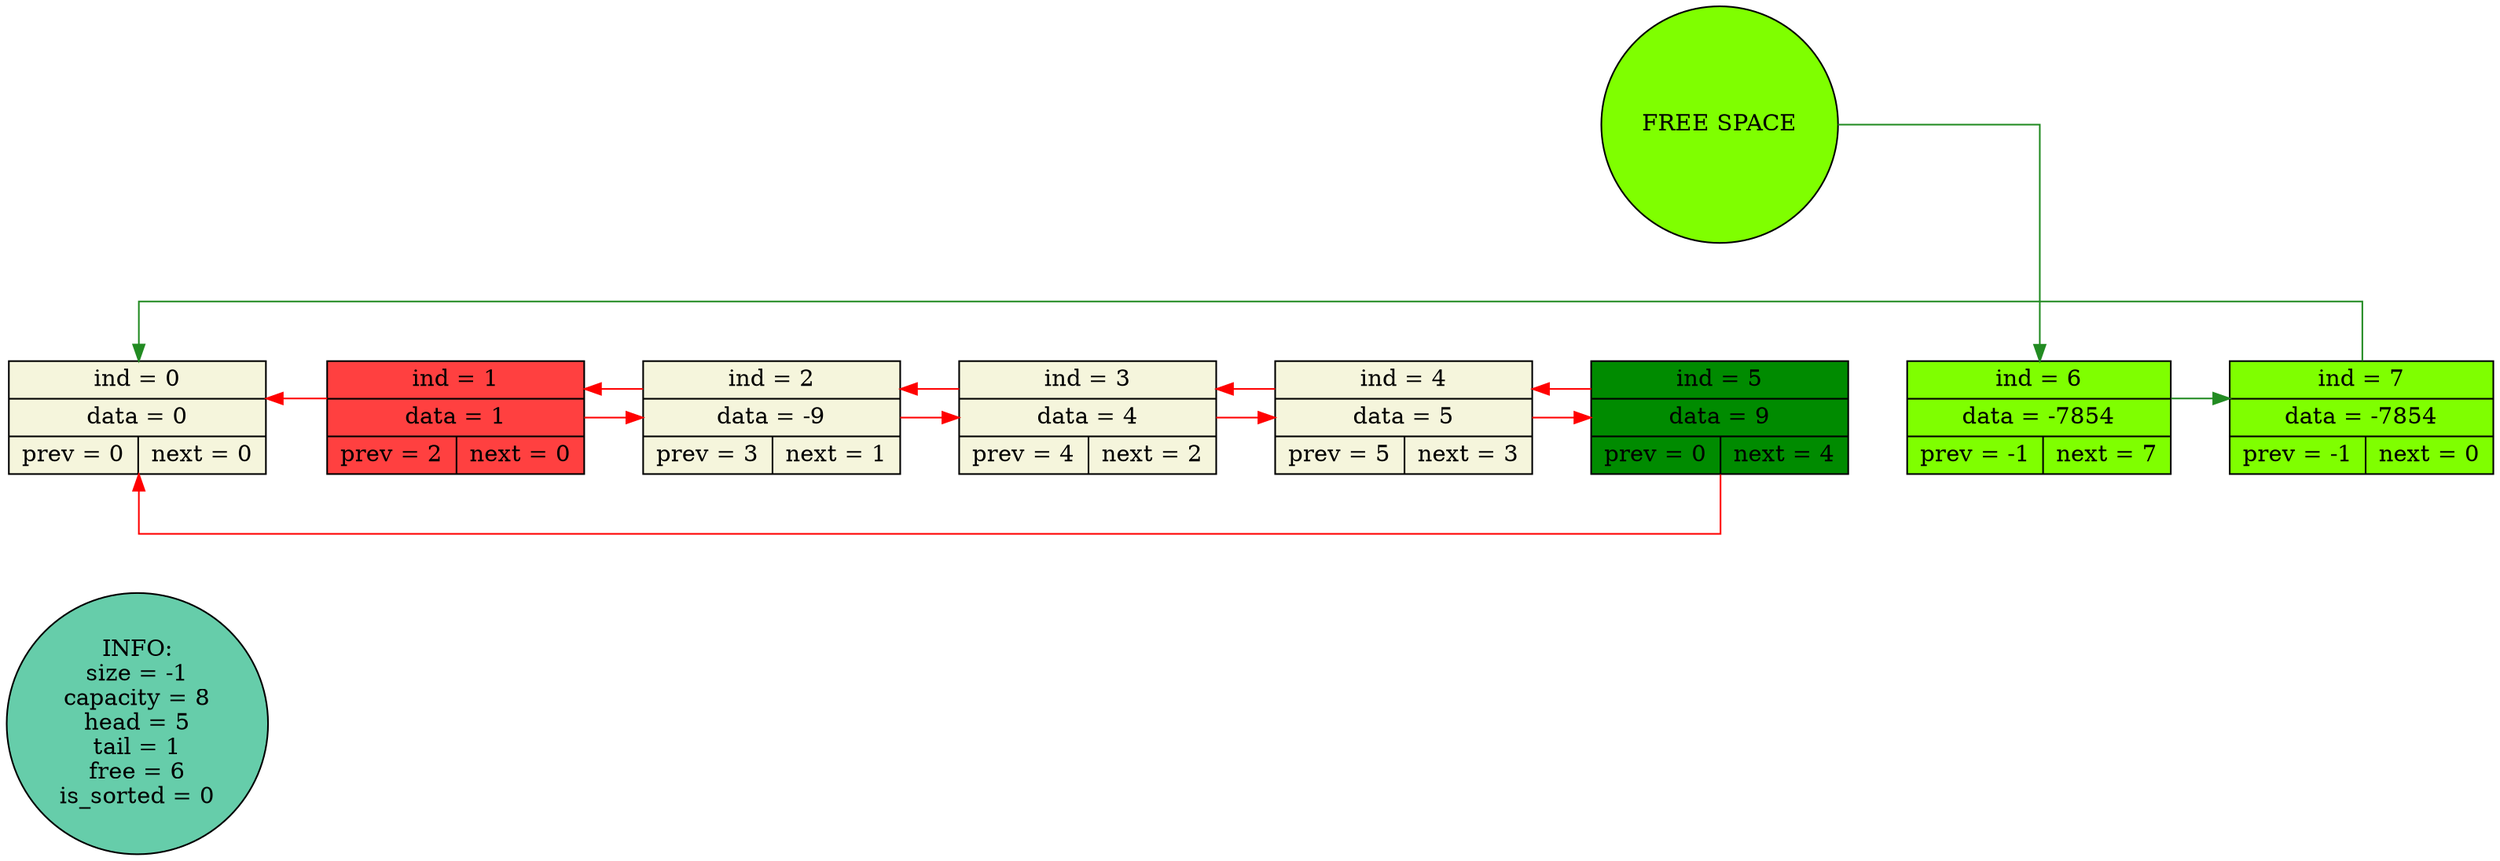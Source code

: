 digraph G{
   rankdir=LR;
   splines=ortho;
   nodesep=1;
   info_node[shape="circle", style="filled", fillcolor="aquamarine3", label="INFO:\nsize = -1\ncapacity = 8\nhead = 5\ntail = 1\nfree = 6\nis_sorted = 0"];
   free_node[shape="circle", style="filled", fillcolor="chartreuse1", label="FREE SPACE"];
   node_0[shape="record", style="filled", fillcolor="beige", label=" ind = 0 | data = 0 | { prev = 0 | next = 0}"];
   node_1[shape="record", style="filled", fillcolor="brown1", label=" ind = 1 | data = 1 | { prev = 2 | next = 0}"];
   node_2[shape="record", style="filled", fillcolor="beige", label=" ind = 2 | data = -9 | { prev = 3 | next = 1}"];
   node_3[shape="record", style="filled", fillcolor="beige", label=" ind = 3 | data = 4 | { prev = 4 | next = 2}"];
   node_4[shape="record", style="filled", fillcolor="beige", label=" ind = 4 | data = 5 | { prev = 5 | next = 3}"];
   node_5[shape="record", style="filled", fillcolor="green4", label=" ind = 5 | data = 9 | { prev = 0 | next = 4}"];
   node_6[shape="record", style="filled", fillcolor="chartreuse1", label=" ind = 6 | data = -7854 | { prev = -1 | next = 7}"];
   node_7[shape="record", style="filled", fillcolor="chartreuse1", label=" ind = 7 | data = -7854 | { prev = -1 | next = 0}"];
   node_0->node_1[color="black", weight=1000, style="invis"];
   node_1->node_2[color="black", weight=1000, style="invis"];
   node_2->node_3[color="black", weight=1000, style="invis"];
   node_3->node_4[color="black", weight=1000, style="invis"];
   node_4->node_5[color="black", weight=1000, style="invis"];
   node_5->node_6[color="black", weight=1000, style="invis"];
   node_6->node_7[color="black", weight=1000, style="invis"];
   node_1->node_0[color="red", constraint=false];
   node_1->node_2[color="red", constraint=false];
   node_2->node_1[color="red", constraint=false];
   node_2->node_3[color="red", constraint=false];
   node_3->node_2[color="red", constraint=false];
   node_3->node_4[color="red", constraint=false];
   node_4->node_3[color="red", constraint=false];
   node_4->node_5[color="red", constraint=false];
   node_5->node_4[color="red", constraint=false];
   node_5->node_0[color="red", constraint=false];
   node_6->node_7[color="forestgreen", constraint=false];
   node_7->node_0[color="forestgreen", constraint=false];
   free_node->node_6[color="forestgreen"]}